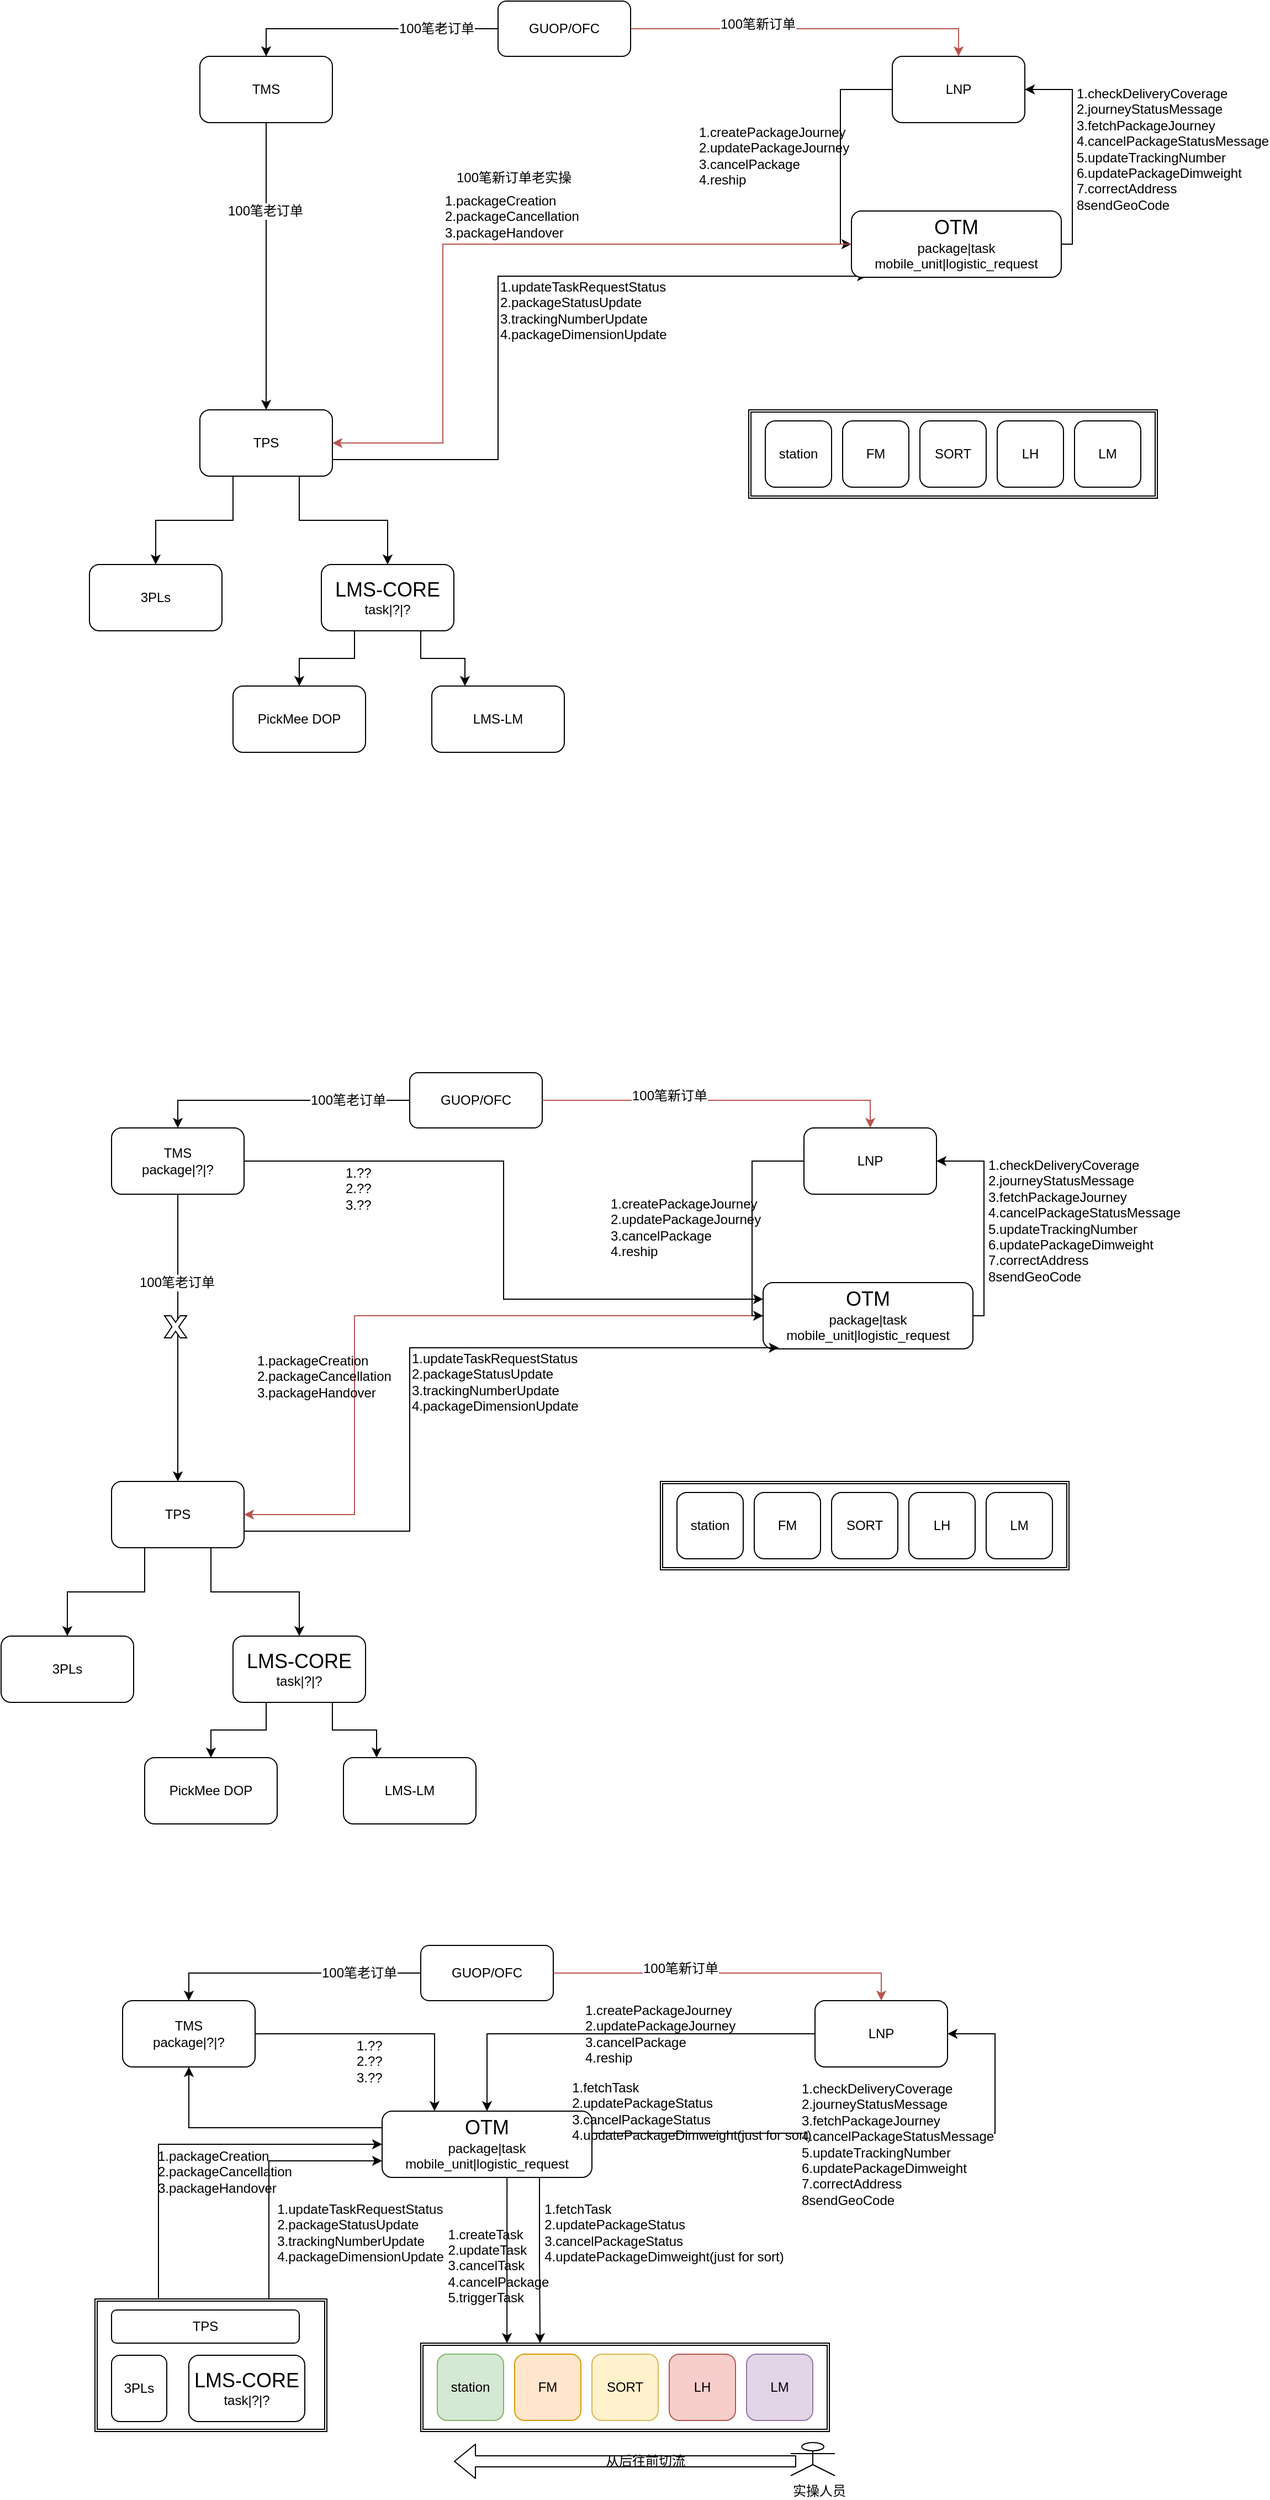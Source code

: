 <mxfile version="12.7.1" type="github">
  <diagram id="6rMjJKvZU9B8X_4biRjF" name="Page-1">
    <mxGraphModel dx="1002" dy="482" grid="1" gridSize="10" guides="1" tooltips="1" connect="1" arrows="1" fold="1" page="1" pageScale="1" pageWidth="827" pageHeight="1169" math="0" shadow="0">
      <root>
        <mxCell id="0" />
        <mxCell id="1" parent="0" />
        <mxCell id="jG3nlGbxou0WTmLIbMDZ-7" style="edgeStyle=orthogonalEdgeStyle;rounded=0;orthogonalLoop=1;jettySize=auto;html=1;exitX=1;exitY=0.5;exitDx=0;exitDy=0;fillColor=#f8cecc;strokeColor=#b85450;entryX=0.5;entryY=0;entryDx=0;entryDy=0;" edge="1" parent="1" source="jG3nlGbxou0WTmLIbMDZ-1" target="jG3nlGbxou0WTmLIbMDZ-4">
          <mxGeometry relative="1" as="geometry" />
        </mxCell>
        <mxCell id="jG3nlGbxou0WTmLIbMDZ-41" value="100笔新订单" style="text;html=1;align=center;verticalAlign=middle;resizable=0;points=[];labelBackgroundColor=#ffffff;" vertex="1" connectable="0" parent="jG3nlGbxou0WTmLIbMDZ-7">
          <mxGeometry x="-0.29" y="4" relative="1" as="geometry">
            <mxPoint as="offset" />
          </mxGeometry>
        </mxCell>
        <mxCell id="jG3nlGbxou0WTmLIbMDZ-35" style="edgeStyle=orthogonalEdgeStyle;rounded=0;orthogonalLoop=1;jettySize=auto;html=1;exitX=0;exitY=0.5;exitDx=0;exitDy=0;entryX=0.5;entryY=0;entryDx=0;entryDy=0;" edge="1" parent="1" source="jG3nlGbxou0WTmLIbMDZ-1" target="jG3nlGbxou0WTmLIbMDZ-3">
          <mxGeometry relative="1" as="geometry" />
        </mxCell>
        <mxCell id="jG3nlGbxou0WTmLIbMDZ-40" value="100笔老订单" style="text;html=1;align=center;verticalAlign=middle;resizable=0;points=[];labelBackgroundColor=#ffffff;" vertex="1" connectable="0" parent="jG3nlGbxou0WTmLIbMDZ-35">
          <mxGeometry x="-0.518" relative="1" as="geometry">
            <mxPoint as="offset" />
          </mxGeometry>
        </mxCell>
        <mxCell id="jG3nlGbxou0WTmLIbMDZ-1" value="GUOP/OFC" style="rounded=1;whiteSpace=wrap;html=1;" vertex="1" parent="1">
          <mxGeometry x="470" y="50" width="120" height="50" as="geometry" />
        </mxCell>
        <mxCell id="jG3nlGbxou0WTmLIbMDZ-11" style="edgeStyle=orthogonalEdgeStyle;rounded=0;orthogonalLoop=1;jettySize=auto;html=1;exitX=0.5;exitY=1;exitDx=0;exitDy=0;entryX=0.5;entryY=0;entryDx=0;entryDy=0;" edge="1" parent="1" source="jG3nlGbxou0WTmLIbMDZ-3" target="jG3nlGbxou0WTmLIbMDZ-8">
          <mxGeometry relative="1" as="geometry" />
        </mxCell>
        <mxCell id="jG3nlGbxou0WTmLIbMDZ-42" value="100笔老订单" style="text;html=1;align=center;verticalAlign=middle;resizable=0;points=[];labelBackgroundColor=#ffffff;" vertex="1" connectable="0" parent="jG3nlGbxou0WTmLIbMDZ-11">
          <mxGeometry x="-0.383" y="-1" relative="1" as="geometry">
            <mxPoint as="offset" />
          </mxGeometry>
        </mxCell>
        <mxCell id="jG3nlGbxou0WTmLIbMDZ-3" value="TMS" style="rounded=1;whiteSpace=wrap;html=1;" vertex="1" parent="1">
          <mxGeometry x="200" y="100" width="120" height="60" as="geometry" />
        </mxCell>
        <mxCell id="jG3nlGbxou0WTmLIbMDZ-66" style="edgeStyle=orthogonalEdgeStyle;rounded=0;orthogonalLoop=1;jettySize=auto;html=1;exitX=0;exitY=0.5;exitDx=0;exitDy=0;entryX=0;entryY=0.5;entryDx=0;entryDy=0;" edge="1" parent="1" source="jG3nlGbxou0WTmLIbMDZ-4" target="jG3nlGbxou0WTmLIbMDZ-12">
          <mxGeometry relative="1" as="geometry">
            <Array as="points">
              <mxPoint x="780" y="130" />
              <mxPoint x="780" y="270" />
            </Array>
          </mxGeometry>
        </mxCell>
        <mxCell id="jG3nlGbxou0WTmLIbMDZ-4" value="LNP" style="rounded=1;whiteSpace=wrap;html=1;" vertex="1" parent="1">
          <mxGeometry x="827" y="100" width="120" height="60" as="geometry" />
        </mxCell>
        <mxCell id="jG3nlGbxou0WTmLIbMDZ-38" style="edgeStyle=orthogonalEdgeStyle;rounded=0;orthogonalLoop=1;jettySize=auto;html=1;exitX=0.75;exitY=1;exitDx=0;exitDy=0;" edge="1" parent="1" source="jG3nlGbxou0WTmLIbMDZ-8" target="jG3nlGbxou0WTmLIbMDZ-15">
          <mxGeometry relative="1" as="geometry" />
        </mxCell>
        <mxCell id="jG3nlGbxou0WTmLIbMDZ-39" style="edgeStyle=orthogonalEdgeStyle;rounded=0;orthogonalLoop=1;jettySize=auto;html=1;exitX=0.25;exitY=1;exitDx=0;exitDy=0;" edge="1" parent="1" source="jG3nlGbxou0WTmLIbMDZ-8" target="jG3nlGbxou0WTmLIbMDZ-14">
          <mxGeometry relative="1" as="geometry" />
        </mxCell>
        <mxCell id="jG3nlGbxou0WTmLIbMDZ-56" style="edgeStyle=orthogonalEdgeStyle;rounded=0;orthogonalLoop=1;jettySize=auto;html=1;exitX=1;exitY=0.75;exitDx=0;exitDy=0;entryX=0.075;entryY=0.983;entryDx=0;entryDy=0;entryPerimeter=0;" edge="1" parent="1" source="jG3nlGbxou0WTmLIbMDZ-8" target="jG3nlGbxou0WTmLIbMDZ-12">
          <mxGeometry relative="1" as="geometry">
            <Array as="points">
              <mxPoint x="470" y="465" />
              <mxPoint x="470" y="299" />
            </Array>
          </mxGeometry>
        </mxCell>
        <mxCell id="jG3nlGbxou0WTmLIbMDZ-57" value="&lt;div&gt;1.updateTaskRequestStatus&lt;/div&gt;&lt;div&gt;2.packageStatusUpdate&lt;/div&gt;&lt;div&gt;3.trackingNumberUpdate&lt;/div&gt;&lt;div&gt;4.packageDimensionUpdate&lt;/div&gt;" style="text;html=1;align=left;verticalAlign=middle;resizable=0;points=[];labelBackgroundColor=#ffffff;" vertex="1" connectable="0" parent="jG3nlGbxou0WTmLIbMDZ-56">
          <mxGeometry x="0.252" y="-2" relative="1" as="geometry">
            <mxPoint x="-91" y="29.01" as="offset" />
          </mxGeometry>
        </mxCell>
        <mxCell id="jG3nlGbxou0WTmLIbMDZ-8" value="TPS" style="rounded=1;whiteSpace=wrap;html=1;" vertex="1" parent="1">
          <mxGeometry x="200" y="420" width="120" height="60" as="geometry" />
        </mxCell>
        <mxCell id="jG3nlGbxou0WTmLIbMDZ-37" style="edgeStyle=orthogonalEdgeStyle;rounded=0;orthogonalLoop=1;jettySize=auto;html=1;exitX=0;exitY=0.5;exitDx=0;exitDy=0;entryX=1;entryY=0.5;entryDx=0;entryDy=0;fillColor=#f8cecc;strokeColor=#b85450;" edge="1" parent="1" source="jG3nlGbxou0WTmLIbMDZ-12" target="jG3nlGbxou0WTmLIbMDZ-8">
          <mxGeometry relative="1" as="geometry">
            <Array as="points">
              <mxPoint x="420" y="270" />
              <mxPoint x="420" y="450" />
            </Array>
          </mxGeometry>
        </mxCell>
        <mxCell id="jG3nlGbxou0WTmLIbMDZ-44" value="100笔新订单老实操" style="text;html=1;align=center;verticalAlign=middle;resizable=0;points=[];labelBackgroundColor=#ffffff;" vertex="1" connectable="0" parent="jG3nlGbxou0WTmLIbMDZ-37">
          <mxGeometry x="-0.624" y="-2" relative="1" as="geometry">
            <mxPoint x="-184" y="-58" as="offset" />
          </mxGeometry>
        </mxCell>
        <mxCell id="jG3nlGbxou0WTmLIbMDZ-67" style="edgeStyle=orthogonalEdgeStyle;rounded=0;orthogonalLoop=1;jettySize=auto;html=1;exitX=1;exitY=0.5;exitDx=0;exitDy=0;entryX=1;entryY=0.5;entryDx=0;entryDy=0;" edge="1" parent="1" source="jG3nlGbxou0WTmLIbMDZ-12" target="jG3nlGbxou0WTmLIbMDZ-4">
          <mxGeometry relative="1" as="geometry">
            <Array as="points">
              <mxPoint x="990" y="270" />
              <mxPoint x="990" y="130" />
            </Array>
          </mxGeometry>
        </mxCell>
        <mxCell id="jG3nlGbxou0WTmLIbMDZ-68" value="&lt;div&gt;1.checkDeliveryCoverage&lt;/div&gt;&lt;div&gt;2.journeyStatusMessage&lt;/div&gt;&lt;div&gt;3.fetchPackageJourney&lt;/div&gt;&lt;div&gt;4.cancelPackageStatusMessage&lt;/div&gt;&lt;div&gt;5.updateTrackingNumber&lt;/div&gt;&lt;div&gt;6.updatePackageDimweight&lt;/div&gt;&lt;div&gt;7.correctAddress&lt;/div&gt;&lt;div&gt;8sendGeoCode&lt;/div&gt;" style="text;html=1;align=left;verticalAlign=middle;resizable=0;points=[];labelBackgroundColor=#ffffff;" vertex="1" connectable="0" parent="jG3nlGbxou0WTmLIbMDZ-67">
          <mxGeometry x="0.143" y="-1" relative="1" as="geometry">
            <mxPoint x="1" y="14" as="offset" />
          </mxGeometry>
        </mxCell>
        <mxCell id="jG3nlGbxou0WTmLIbMDZ-12" value="&lt;font style=&quot;font-size: 18px&quot;&gt;OTM&lt;/font&gt;&lt;br&gt;package|task&lt;br&gt;mobile_unit|logistic_request" style="rounded=1;whiteSpace=wrap;html=1;" vertex="1" parent="1">
          <mxGeometry x="790" y="240" width="190" height="60" as="geometry" />
        </mxCell>
        <mxCell id="jG3nlGbxou0WTmLIbMDZ-14" value="3PLs" style="rounded=1;whiteSpace=wrap;html=1;" vertex="1" parent="1">
          <mxGeometry x="100" y="560" width="120" height="60" as="geometry" />
        </mxCell>
        <mxCell id="jG3nlGbxou0WTmLIbMDZ-20" style="edgeStyle=orthogonalEdgeStyle;rounded=0;orthogonalLoop=1;jettySize=auto;html=1;exitX=0.25;exitY=1;exitDx=0;exitDy=0;" edge="1" parent="1" source="jG3nlGbxou0WTmLIbMDZ-15" target="jG3nlGbxou0WTmLIbMDZ-18">
          <mxGeometry relative="1" as="geometry" />
        </mxCell>
        <mxCell id="jG3nlGbxou0WTmLIbMDZ-21" style="edgeStyle=orthogonalEdgeStyle;rounded=0;orthogonalLoop=1;jettySize=auto;html=1;exitX=0.75;exitY=1;exitDx=0;exitDy=0;entryX=0.25;entryY=0;entryDx=0;entryDy=0;" edge="1" parent="1" source="jG3nlGbxou0WTmLIbMDZ-15" target="jG3nlGbxou0WTmLIbMDZ-19">
          <mxGeometry relative="1" as="geometry" />
        </mxCell>
        <mxCell id="jG3nlGbxou0WTmLIbMDZ-15" value="&lt;font&gt;&lt;span style=&quot;font-size: 18px&quot;&gt;LMS-CORE&lt;/span&gt;&lt;br&gt;&lt;font style=&quot;font-size: 12px&quot;&gt;task|?|?&lt;/font&gt;&lt;br&gt;&lt;/font&gt;" style="rounded=1;whiteSpace=wrap;html=1;" vertex="1" parent="1">
          <mxGeometry x="310" y="560" width="120" height="60" as="geometry" />
        </mxCell>
        <mxCell id="jG3nlGbxou0WTmLIbMDZ-18" value="PickMee DOP" style="rounded=1;whiteSpace=wrap;html=1;" vertex="1" parent="1">
          <mxGeometry x="230" y="670" width="120" height="60" as="geometry" />
        </mxCell>
        <mxCell id="jG3nlGbxou0WTmLIbMDZ-19" value="LMS-LM" style="rounded=1;whiteSpace=wrap;html=1;" vertex="1" parent="1">
          <mxGeometry x="410" y="670" width="120" height="60" as="geometry" />
        </mxCell>
        <mxCell id="jG3nlGbxou0WTmLIbMDZ-48" value="&lt;div&gt;1.packageCreation&lt;/div&gt;&lt;div&gt;2.packageCancellation&lt;/div&gt;&lt;div&gt;3.packageHandover&lt;/div&gt;" style="text;html=1;align=left;verticalAlign=middle;resizable=0;points=[];autosize=1;" vertex="1" parent="1">
          <mxGeometry x="420" y="220" width="140" height="50" as="geometry" />
        </mxCell>
        <mxCell id="jG3nlGbxou0WTmLIbMDZ-62" value="" style="group" vertex="1" connectable="0" parent="1">
          <mxGeometry x="697" y="420" width="370" height="80" as="geometry" />
        </mxCell>
        <mxCell id="jG3nlGbxou0WTmLIbMDZ-59" value="" style="shape=ext;double=1;rounded=0;whiteSpace=wrap;html=1;align=left;" vertex="1" parent="jG3nlGbxou0WTmLIbMDZ-62">
          <mxGeometry width="370" height="80" as="geometry" />
        </mxCell>
        <mxCell id="jG3nlGbxou0WTmLIbMDZ-22" value="station" style="rounded=1;whiteSpace=wrap;html=1;" vertex="1" parent="jG3nlGbxou0WTmLIbMDZ-62">
          <mxGeometry x="15" y="10" width="60" height="60" as="geometry" />
        </mxCell>
        <mxCell id="jG3nlGbxou0WTmLIbMDZ-23" value="FM" style="rounded=1;whiteSpace=wrap;html=1;" vertex="1" parent="jG3nlGbxou0WTmLIbMDZ-62">
          <mxGeometry x="85" y="10" width="60" height="60" as="geometry" />
        </mxCell>
        <mxCell id="jG3nlGbxou0WTmLIbMDZ-24" value="SORT" style="rounded=1;whiteSpace=wrap;html=1;" vertex="1" parent="jG3nlGbxou0WTmLIbMDZ-62">
          <mxGeometry x="155" y="10" width="60" height="60" as="geometry" />
        </mxCell>
        <mxCell id="jG3nlGbxou0WTmLIbMDZ-28" value="LH" style="rounded=1;whiteSpace=wrap;html=1;" vertex="1" parent="jG3nlGbxou0WTmLIbMDZ-62">
          <mxGeometry x="225" y="10" width="60" height="60" as="geometry" />
        </mxCell>
        <mxCell id="jG3nlGbxou0WTmLIbMDZ-29" value="LM" style="rounded=1;whiteSpace=wrap;html=1;" vertex="1" parent="jG3nlGbxou0WTmLIbMDZ-62">
          <mxGeometry x="295" y="10" width="60" height="60" as="geometry" />
        </mxCell>
        <mxCell id="jG3nlGbxou0WTmLIbMDZ-65" value="&lt;div&gt;1.createPackageJourney&lt;/div&gt;&lt;div&gt;2.updatePackageJourney&lt;/div&gt;&lt;div&gt;3.cancelPackage&lt;/div&gt;&lt;div&gt;4.reship&lt;/div&gt;" style="text;html=1;align=left;verticalAlign=middle;resizable=0;points=[];autosize=1;" vertex="1" parent="1">
          <mxGeometry x="650" y="160" width="150" height="60" as="geometry" />
        </mxCell>
        <mxCell id="jG3nlGbxou0WTmLIbMDZ-133" value="" style="group" vertex="1" connectable="0" parent="1">
          <mxGeometry x="20" y="1020" width="1020" height="680" as="geometry" />
        </mxCell>
        <mxCell id="jG3nlGbxou0WTmLIbMDZ-82" value="GUOP/OFC" style="rounded=1;whiteSpace=wrap;html=1;" vertex="1" parent="jG3nlGbxou0WTmLIbMDZ-133">
          <mxGeometry x="370" width="120" height="50" as="geometry" />
        </mxCell>
        <mxCell id="jG3nlGbxou0WTmLIbMDZ-85" value="TMS&lt;br&gt;package|?|?" style="rounded=1;whiteSpace=wrap;html=1;" vertex="1" parent="jG3nlGbxou0WTmLIbMDZ-133">
          <mxGeometry x="100" y="50" width="120" height="60" as="geometry" />
        </mxCell>
        <mxCell id="jG3nlGbxou0WTmLIbMDZ-80" style="edgeStyle=orthogonalEdgeStyle;rounded=0;orthogonalLoop=1;jettySize=auto;html=1;exitX=0;exitY=0.5;exitDx=0;exitDy=0;entryX=0.5;entryY=0;entryDx=0;entryDy=0;" edge="1" parent="jG3nlGbxou0WTmLIbMDZ-133" source="jG3nlGbxou0WTmLIbMDZ-82" target="jG3nlGbxou0WTmLIbMDZ-85">
          <mxGeometry relative="1" as="geometry" />
        </mxCell>
        <mxCell id="jG3nlGbxou0WTmLIbMDZ-81" value="100笔老订单" style="text;html=1;align=center;verticalAlign=middle;resizable=0;points=[];labelBackgroundColor=#ffffff;" vertex="1" connectable="0" parent="jG3nlGbxou0WTmLIbMDZ-80">
          <mxGeometry x="-0.518" relative="1" as="geometry">
            <mxPoint as="offset" />
          </mxGeometry>
        </mxCell>
        <mxCell id="jG3nlGbxou0WTmLIbMDZ-87" value="LNP" style="rounded=1;whiteSpace=wrap;html=1;" vertex="1" parent="jG3nlGbxou0WTmLIbMDZ-133">
          <mxGeometry x="727" y="50" width="120" height="60" as="geometry" />
        </mxCell>
        <mxCell id="jG3nlGbxou0WTmLIbMDZ-78" style="edgeStyle=orthogonalEdgeStyle;rounded=0;orthogonalLoop=1;jettySize=auto;html=1;exitX=1;exitY=0.5;exitDx=0;exitDy=0;fillColor=#f8cecc;strokeColor=#b85450;entryX=0.5;entryY=0;entryDx=0;entryDy=0;" edge="1" parent="jG3nlGbxou0WTmLIbMDZ-133" source="jG3nlGbxou0WTmLIbMDZ-82" target="jG3nlGbxou0WTmLIbMDZ-87">
          <mxGeometry relative="1" as="geometry" />
        </mxCell>
        <mxCell id="jG3nlGbxou0WTmLIbMDZ-79" value="100笔新订单" style="text;html=1;align=center;verticalAlign=middle;resizable=0;points=[];labelBackgroundColor=#ffffff;" vertex="1" connectable="0" parent="jG3nlGbxou0WTmLIbMDZ-78">
          <mxGeometry x="-0.29" y="4" relative="1" as="geometry">
            <mxPoint as="offset" />
          </mxGeometry>
        </mxCell>
        <mxCell id="jG3nlGbxou0WTmLIbMDZ-92" value="TPS" style="rounded=1;whiteSpace=wrap;html=1;" vertex="1" parent="jG3nlGbxou0WTmLIbMDZ-133">
          <mxGeometry x="100" y="370" width="120" height="60" as="geometry" />
        </mxCell>
        <mxCell id="jG3nlGbxou0WTmLIbMDZ-83" style="edgeStyle=orthogonalEdgeStyle;rounded=0;orthogonalLoop=1;jettySize=auto;html=1;exitX=0.5;exitY=1;exitDx=0;exitDy=0;entryX=0.5;entryY=0;entryDx=0;entryDy=0;" edge="1" parent="jG3nlGbxou0WTmLIbMDZ-133" source="jG3nlGbxou0WTmLIbMDZ-85" target="jG3nlGbxou0WTmLIbMDZ-92">
          <mxGeometry relative="1" as="geometry" />
        </mxCell>
        <mxCell id="jG3nlGbxou0WTmLIbMDZ-84" value="100笔老订单" style="text;html=1;align=center;verticalAlign=middle;resizable=0;points=[];labelBackgroundColor=#ffffff;" vertex="1" connectable="0" parent="jG3nlGbxou0WTmLIbMDZ-83">
          <mxGeometry x="-0.383" y="-1" relative="1" as="geometry">
            <mxPoint as="offset" />
          </mxGeometry>
        </mxCell>
        <mxCell id="jG3nlGbxou0WTmLIbMDZ-93" style="edgeStyle=orthogonalEdgeStyle;rounded=0;orthogonalLoop=1;jettySize=auto;html=1;exitX=0;exitY=0.5;exitDx=0;exitDy=0;entryX=1;entryY=0.5;entryDx=0;entryDy=0;fillColor=#f8cecc;strokeColor=#b85450;" edge="1" parent="jG3nlGbxou0WTmLIbMDZ-133" source="jG3nlGbxou0WTmLIbMDZ-98" target="jG3nlGbxou0WTmLIbMDZ-92">
          <mxGeometry relative="1" as="geometry">
            <Array as="points">
              <mxPoint x="320" y="220" />
              <mxPoint x="320" y="400" />
            </Array>
          </mxGeometry>
        </mxCell>
        <mxCell id="jG3nlGbxou0WTmLIbMDZ-95" style="edgeStyle=orthogonalEdgeStyle;rounded=0;orthogonalLoop=1;jettySize=auto;html=1;exitX=1;exitY=0.5;exitDx=0;exitDy=0;entryX=1;entryY=0.5;entryDx=0;entryDy=0;" edge="1" parent="jG3nlGbxou0WTmLIbMDZ-133" source="jG3nlGbxou0WTmLIbMDZ-98" target="jG3nlGbxou0WTmLIbMDZ-87">
          <mxGeometry relative="1" as="geometry">
            <Array as="points">
              <mxPoint x="890" y="220" />
              <mxPoint x="890" y="80" />
            </Array>
          </mxGeometry>
        </mxCell>
        <mxCell id="jG3nlGbxou0WTmLIbMDZ-96" value="&lt;div&gt;1.checkDeliveryCoverage&lt;/div&gt;&lt;div&gt;2.journeyStatusMessage&lt;/div&gt;&lt;div&gt;3.fetchPackageJourney&lt;/div&gt;&lt;div&gt;4.cancelPackageStatusMessage&lt;/div&gt;&lt;div&gt;5.updateTrackingNumber&lt;/div&gt;&lt;div&gt;6.updatePackageDimweight&lt;/div&gt;&lt;div&gt;7.correctAddress&lt;/div&gt;&lt;div&gt;8sendGeoCode&lt;/div&gt;" style="text;html=1;align=left;verticalAlign=middle;resizable=0;points=[];labelBackgroundColor=#ffffff;" vertex="1" connectable="0" parent="jG3nlGbxou0WTmLIbMDZ-95">
          <mxGeometry x="0.143" y="-1" relative="1" as="geometry">
            <mxPoint x="1" y="14" as="offset" />
          </mxGeometry>
        </mxCell>
        <mxCell id="jG3nlGbxou0WTmLIbMDZ-98" value="&lt;font style=&quot;font-size: 18px&quot;&gt;OTM&lt;/font&gt;&lt;br&gt;package|task&lt;br&gt;mobile_unit|logistic_request" style="rounded=1;whiteSpace=wrap;html=1;" vertex="1" parent="jG3nlGbxou0WTmLIbMDZ-133">
          <mxGeometry x="690" y="190" width="190" height="60" as="geometry" />
        </mxCell>
        <mxCell id="jG3nlGbxou0WTmLIbMDZ-117" style="edgeStyle=orthogonalEdgeStyle;rounded=0;orthogonalLoop=1;jettySize=auto;html=1;exitX=1;exitY=0.5;exitDx=0;exitDy=0;entryX=0;entryY=0.25;entryDx=0;entryDy=0;" edge="1" parent="jG3nlGbxou0WTmLIbMDZ-133" source="jG3nlGbxou0WTmLIbMDZ-85" target="jG3nlGbxou0WTmLIbMDZ-98">
          <mxGeometry relative="1" as="geometry" />
        </mxCell>
        <mxCell id="jG3nlGbxou0WTmLIbMDZ-86" style="edgeStyle=orthogonalEdgeStyle;rounded=0;orthogonalLoop=1;jettySize=auto;html=1;exitX=0;exitY=0.5;exitDx=0;exitDy=0;entryX=0;entryY=0.5;entryDx=0;entryDy=0;" edge="1" parent="jG3nlGbxou0WTmLIbMDZ-133" source="jG3nlGbxou0WTmLIbMDZ-87" target="jG3nlGbxou0WTmLIbMDZ-98">
          <mxGeometry relative="1" as="geometry">
            <Array as="points">
              <mxPoint x="680" y="80" />
              <mxPoint x="680" y="220" />
            </Array>
          </mxGeometry>
        </mxCell>
        <mxCell id="jG3nlGbxou0WTmLIbMDZ-90" style="edgeStyle=orthogonalEdgeStyle;rounded=0;orthogonalLoop=1;jettySize=auto;html=1;exitX=1;exitY=0.75;exitDx=0;exitDy=0;entryX=0.075;entryY=0.983;entryDx=0;entryDy=0;entryPerimeter=0;" edge="1" parent="jG3nlGbxou0WTmLIbMDZ-133" source="jG3nlGbxou0WTmLIbMDZ-92" target="jG3nlGbxou0WTmLIbMDZ-98">
          <mxGeometry relative="1" as="geometry">
            <Array as="points">
              <mxPoint x="370" y="415" />
              <mxPoint x="370" y="249" />
            </Array>
          </mxGeometry>
        </mxCell>
        <mxCell id="jG3nlGbxou0WTmLIbMDZ-91" value="&lt;div&gt;1.updateTaskRequestStatus&lt;/div&gt;&lt;div&gt;2.packageStatusUpdate&lt;/div&gt;&lt;div&gt;3.trackingNumberUpdate&lt;/div&gt;&lt;div&gt;4.packageDimensionUpdate&lt;/div&gt;" style="text;html=1;align=left;verticalAlign=middle;resizable=0;points=[];labelBackgroundColor=#ffffff;" vertex="1" connectable="0" parent="jG3nlGbxou0WTmLIbMDZ-90">
          <mxGeometry x="0.252" y="-2" relative="1" as="geometry">
            <mxPoint x="-91" y="29.01" as="offset" />
          </mxGeometry>
        </mxCell>
        <mxCell id="jG3nlGbxou0WTmLIbMDZ-99" value="3PLs" style="rounded=1;whiteSpace=wrap;html=1;" vertex="1" parent="jG3nlGbxou0WTmLIbMDZ-133">
          <mxGeometry y="510" width="120" height="60" as="geometry" />
        </mxCell>
        <mxCell id="jG3nlGbxou0WTmLIbMDZ-89" style="edgeStyle=orthogonalEdgeStyle;rounded=0;orthogonalLoop=1;jettySize=auto;html=1;exitX=0.25;exitY=1;exitDx=0;exitDy=0;" edge="1" parent="jG3nlGbxou0WTmLIbMDZ-133" source="jG3nlGbxou0WTmLIbMDZ-92" target="jG3nlGbxou0WTmLIbMDZ-99">
          <mxGeometry relative="1" as="geometry" />
        </mxCell>
        <mxCell id="jG3nlGbxou0WTmLIbMDZ-102" value="&lt;font&gt;&lt;span style=&quot;font-size: 18px&quot;&gt;LMS-CORE&lt;/span&gt;&lt;br&gt;&lt;font style=&quot;font-size: 12px&quot;&gt;task|?|?&lt;/font&gt;&lt;br&gt;&lt;/font&gt;" style="rounded=1;whiteSpace=wrap;html=1;" vertex="1" parent="jG3nlGbxou0WTmLIbMDZ-133">
          <mxGeometry x="210" y="510" width="120" height="60" as="geometry" />
        </mxCell>
        <mxCell id="jG3nlGbxou0WTmLIbMDZ-88" style="edgeStyle=orthogonalEdgeStyle;rounded=0;orthogonalLoop=1;jettySize=auto;html=1;exitX=0.75;exitY=1;exitDx=0;exitDy=0;" edge="1" parent="jG3nlGbxou0WTmLIbMDZ-133" source="jG3nlGbxou0WTmLIbMDZ-92" target="jG3nlGbxou0WTmLIbMDZ-102">
          <mxGeometry relative="1" as="geometry" />
        </mxCell>
        <mxCell id="jG3nlGbxou0WTmLIbMDZ-103" value="PickMee DOP" style="rounded=1;whiteSpace=wrap;html=1;" vertex="1" parent="jG3nlGbxou0WTmLIbMDZ-133">
          <mxGeometry x="130" y="620" width="120" height="60" as="geometry" />
        </mxCell>
        <mxCell id="jG3nlGbxou0WTmLIbMDZ-100" style="edgeStyle=orthogonalEdgeStyle;rounded=0;orthogonalLoop=1;jettySize=auto;html=1;exitX=0.25;exitY=1;exitDx=0;exitDy=0;" edge="1" parent="jG3nlGbxou0WTmLIbMDZ-133" source="jG3nlGbxou0WTmLIbMDZ-102" target="jG3nlGbxou0WTmLIbMDZ-103">
          <mxGeometry relative="1" as="geometry" />
        </mxCell>
        <mxCell id="jG3nlGbxou0WTmLIbMDZ-104" value="LMS-LM" style="rounded=1;whiteSpace=wrap;html=1;" vertex="1" parent="jG3nlGbxou0WTmLIbMDZ-133">
          <mxGeometry x="310" y="620" width="120" height="60" as="geometry" />
        </mxCell>
        <mxCell id="jG3nlGbxou0WTmLIbMDZ-101" style="edgeStyle=orthogonalEdgeStyle;rounded=0;orthogonalLoop=1;jettySize=auto;html=1;exitX=0.75;exitY=1;exitDx=0;exitDy=0;entryX=0.25;entryY=0;entryDx=0;entryDy=0;" edge="1" parent="jG3nlGbxou0WTmLIbMDZ-133" source="jG3nlGbxou0WTmLIbMDZ-102" target="jG3nlGbxou0WTmLIbMDZ-104">
          <mxGeometry relative="1" as="geometry" />
        </mxCell>
        <mxCell id="jG3nlGbxou0WTmLIbMDZ-105" value="&lt;div&gt;1.packageCreation&lt;/div&gt;&lt;div&gt;2.packageCancellation&lt;/div&gt;&lt;div&gt;3.packageHandover&lt;/div&gt;" style="text;html=1;align=left;verticalAlign=middle;resizable=0;points=[];autosize=1;" vertex="1" parent="jG3nlGbxou0WTmLIbMDZ-133">
          <mxGeometry x="230" y="250" width="140" height="50" as="geometry" />
        </mxCell>
        <mxCell id="jG3nlGbxou0WTmLIbMDZ-106" value="" style="group" vertex="1" connectable="0" parent="jG3nlGbxou0WTmLIbMDZ-133">
          <mxGeometry x="597" y="370" width="370" height="80" as="geometry" />
        </mxCell>
        <mxCell id="jG3nlGbxou0WTmLIbMDZ-107" value="" style="shape=ext;double=1;rounded=0;whiteSpace=wrap;html=1;align=left;" vertex="1" parent="jG3nlGbxou0WTmLIbMDZ-106">
          <mxGeometry width="370" height="80" as="geometry" />
        </mxCell>
        <mxCell id="jG3nlGbxou0WTmLIbMDZ-108" value="station" style="rounded=1;whiteSpace=wrap;html=1;" vertex="1" parent="jG3nlGbxou0WTmLIbMDZ-106">
          <mxGeometry x="15" y="10" width="60" height="60" as="geometry" />
        </mxCell>
        <mxCell id="jG3nlGbxou0WTmLIbMDZ-109" value="FM" style="rounded=1;whiteSpace=wrap;html=1;" vertex="1" parent="jG3nlGbxou0WTmLIbMDZ-106">
          <mxGeometry x="85" y="10" width="60" height="60" as="geometry" />
        </mxCell>
        <mxCell id="jG3nlGbxou0WTmLIbMDZ-110" value="SORT" style="rounded=1;whiteSpace=wrap;html=1;" vertex="1" parent="jG3nlGbxou0WTmLIbMDZ-106">
          <mxGeometry x="155" y="10" width="60" height="60" as="geometry" />
        </mxCell>
        <mxCell id="jG3nlGbxou0WTmLIbMDZ-111" value="LH" style="rounded=1;whiteSpace=wrap;html=1;" vertex="1" parent="jG3nlGbxou0WTmLIbMDZ-106">
          <mxGeometry x="225" y="10" width="60" height="60" as="geometry" />
        </mxCell>
        <mxCell id="jG3nlGbxou0WTmLIbMDZ-112" value="LM" style="rounded=1;whiteSpace=wrap;html=1;" vertex="1" parent="jG3nlGbxou0WTmLIbMDZ-106">
          <mxGeometry x="295" y="10" width="60" height="60" as="geometry" />
        </mxCell>
        <mxCell id="jG3nlGbxou0WTmLIbMDZ-113" value="&lt;div&gt;1.createPackageJourney&lt;/div&gt;&lt;div&gt;2.updatePackageJourney&lt;/div&gt;&lt;div&gt;3.cancelPackage&lt;/div&gt;&lt;div&gt;4.reship&lt;/div&gt;" style="text;html=1;align=left;verticalAlign=middle;resizable=0;points=[];autosize=1;" vertex="1" parent="jG3nlGbxou0WTmLIbMDZ-133">
          <mxGeometry x="550" y="110" width="150" height="60" as="geometry" />
        </mxCell>
        <mxCell id="jG3nlGbxou0WTmLIbMDZ-118" value="&lt;div&gt;1.??&lt;/div&gt;&lt;div&gt;2.??&lt;/div&gt;&lt;div&gt;3.??&lt;/div&gt;" style="text;html=1;align=left;verticalAlign=middle;resizable=0;points=[];autosize=1;" vertex="1" parent="jG3nlGbxou0WTmLIbMDZ-133">
          <mxGeometry x="310" y="80" width="40" height="50" as="geometry" />
        </mxCell>
        <mxCell id="jG3nlGbxou0WTmLIbMDZ-125" value="" style="verticalLabelPosition=bottom;verticalAlign=top;html=1;shape=mxgraph.basic.x;align=left;" vertex="1" parent="jG3nlGbxou0WTmLIbMDZ-133">
          <mxGeometry x="148" y="220" width="20" height="20" as="geometry" />
        </mxCell>
        <mxCell id="jG3nlGbxou0WTmLIbMDZ-135" value="GUOP/OFC" style="rounded=1;whiteSpace=wrap;html=1;" vertex="1" parent="1">
          <mxGeometry x="400" y="1810" width="120" height="50" as="geometry" />
        </mxCell>
        <mxCell id="jG3nlGbxou0WTmLIbMDZ-184" style="edgeStyle=orthogonalEdgeStyle;rounded=0;orthogonalLoop=1;jettySize=auto;html=1;exitX=1;exitY=0.5;exitDx=0;exitDy=0;entryX=0.25;entryY=0;entryDx=0;entryDy=0;" edge="1" parent="1" source="jG3nlGbxou0WTmLIbMDZ-136" target="jG3nlGbxou0WTmLIbMDZ-148">
          <mxGeometry relative="1" as="geometry" />
        </mxCell>
        <mxCell id="jG3nlGbxou0WTmLIbMDZ-136" value="TMS&lt;br&gt;package|?|?" style="rounded=1;whiteSpace=wrap;html=1;" vertex="1" parent="1">
          <mxGeometry x="130" y="1860" width="120" height="60" as="geometry" />
        </mxCell>
        <mxCell id="jG3nlGbxou0WTmLIbMDZ-137" style="edgeStyle=orthogonalEdgeStyle;rounded=0;orthogonalLoop=1;jettySize=auto;html=1;exitX=0;exitY=0.5;exitDx=0;exitDy=0;entryX=0.5;entryY=0;entryDx=0;entryDy=0;" edge="1" parent="1" source="jG3nlGbxou0WTmLIbMDZ-135" target="jG3nlGbxou0WTmLIbMDZ-136">
          <mxGeometry relative="1" as="geometry" />
        </mxCell>
        <mxCell id="jG3nlGbxou0WTmLIbMDZ-138" value="100笔老订单" style="text;html=1;align=center;verticalAlign=middle;resizable=0;points=[];labelBackgroundColor=#ffffff;" vertex="1" connectable="0" parent="jG3nlGbxou0WTmLIbMDZ-137">
          <mxGeometry x="-0.518" relative="1" as="geometry">
            <mxPoint as="offset" />
          </mxGeometry>
        </mxCell>
        <mxCell id="jG3nlGbxou0WTmLIbMDZ-174" style="edgeStyle=orthogonalEdgeStyle;rounded=0;orthogonalLoop=1;jettySize=auto;html=1;exitX=0;exitY=0.5;exitDx=0;exitDy=0;entryX=0.5;entryY=0;entryDx=0;entryDy=0;" edge="1" parent="1" source="jG3nlGbxou0WTmLIbMDZ-139" target="jG3nlGbxou0WTmLIbMDZ-148">
          <mxGeometry relative="1" as="geometry" />
        </mxCell>
        <mxCell id="jG3nlGbxou0WTmLIbMDZ-139" value="LNP" style="rounded=1;whiteSpace=wrap;html=1;" vertex="1" parent="1">
          <mxGeometry x="757" y="1860" width="120" height="60" as="geometry" />
        </mxCell>
        <mxCell id="jG3nlGbxou0WTmLIbMDZ-140" style="edgeStyle=orthogonalEdgeStyle;rounded=0;orthogonalLoop=1;jettySize=auto;html=1;exitX=1;exitY=0.5;exitDx=0;exitDy=0;fillColor=#f8cecc;strokeColor=#b85450;entryX=0.5;entryY=0;entryDx=0;entryDy=0;" edge="1" parent="1" source="jG3nlGbxou0WTmLIbMDZ-135" target="jG3nlGbxou0WTmLIbMDZ-139">
          <mxGeometry relative="1" as="geometry" />
        </mxCell>
        <mxCell id="jG3nlGbxou0WTmLIbMDZ-141" value="100笔新订单" style="text;html=1;align=center;verticalAlign=middle;resizable=0;points=[];labelBackgroundColor=#ffffff;" vertex="1" connectable="0" parent="jG3nlGbxou0WTmLIbMDZ-140">
          <mxGeometry x="-0.29" y="4" relative="1" as="geometry">
            <mxPoint as="offset" />
          </mxGeometry>
        </mxCell>
        <mxCell id="jG3nlGbxou0WTmLIbMDZ-175" style="edgeStyle=orthogonalEdgeStyle;rounded=0;orthogonalLoop=1;jettySize=auto;html=1;exitX=0.25;exitY=0;exitDx=0;exitDy=0;entryX=0;entryY=0.5;entryDx=0;entryDy=0;" edge="1" parent="1" source="jG3nlGbxou0WTmLIbMDZ-142" target="jG3nlGbxou0WTmLIbMDZ-148">
          <mxGeometry relative="1" as="geometry" />
        </mxCell>
        <mxCell id="jG3nlGbxou0WTmLIbMDZ-146" style="edgeStyle=orthogonalEdgeStyle;rounded=0;orthogonalLoop=1;jettySize=auto;html=1;exitX=1;exitY=0.5;exitDx=0;exitDy=0;entryX=1;entryY=0.5;entryDx=0;entryDy=0;" edge="1" parent="1" source="jG3nlGbxou0WTmLIbMDZ-148" target="jG3nlGbxou0WTmLIbMDZ-139">
          <mxGeometry relative="1" as="geometry">
            <Array as="points">
              <mxPoint x="555" y="1980" />
              <mxPoint x="920" y="1980" />
              <mxPoint x="920" y="1890" />
            </Array>
          </mxGeometry>
        </mxCell>
        <mxCell id="jG3nlGbxou0WTmLIbMDZ-147" value="&lt;div&gt;1.checkDeliveryCoverage&lt;/div&gt;&lt;div&gt;2.journeyStatusMessage&lt;/div&gt;&lt;div&gt;3.fetchPackageJourney&lt;/div&gt;&lt;div&gt;4.cancelPackageStatusMessage&lt;/div&gt;&lt;div&gt;5.updateTrackingNumber&lt;/div&gt;&lt;div&gt;6.updatePackageDimweight&lt;/div&gt;&lt;div&gt;7.correctAddress&lt;/div&gt;&lt;div&gt;8sendGeoCode&lt;/div&gt;" style="text;html=1;align=left;verticalAlign=middle;resizable=0;points=[];labelBackgroundColor=#ffffff;" vertex="1" connectable="0" parent="jG3nlGbxou0WTmLIbMDZ-146">
          <mxGeometry x="0.143" y="-1" relative="1" as="geometry">
            <mxPoint x="-93" y="9" as="offset" />
          </mxGeometry>
        </mxCell>
        <mxCell id="jG3nlGbxou0WTmLIbMDZ-185" style="edgeStyle=orthogonalEdgeStyle;rounded=0;orthogonalLoop=1;jettySize=auto;html=1;exitX=0;exitY=0.25;exitDx=0;exitDy=0;entryX=0.5;entryY=1;entryDx=0;entryDy=0;" edge="1" parent="1" source="jG3nlGbxou0WTmLIbMDZ-148" target="jG3nlGbxou0WTmLIbMDZ-136">
          <mxGeometry relative="1" as="geometry" />
        </mxCell>
        <mxCell id="jG3nlGbxou0WTmLIbMDZ-191" style="edgeStyle=orthogonalEdgeStyle;rounded=0;orthogonalLoop=1;jettySize=auto;html=1;exitX=0.75;exitY=1;exitDx=0;exitDy=0;entryX=0.292;entryY=0;entryDx=0;entryDy=0;entryPerimeter=0;" edge="1" parent="1" source="jG3nlGbxou0WTmLIbMDZ-148" target="jG3nlGbxou0WTmLIbMDZ-163">
          <mxGeometry relative="1" as="geometry">
            <Array as="points" />
          </mxGeometry>
        </mxCell>
        <mxCell id="jG3nlGbxou0WTmLIbMDZ-198" style="edgeStyle=orthogonalEdgeStyle;rounded=0;orthogonalLoop=1;jettySize=auto;html=1;exitX=0.5;exitY=1;exitDx=0;exitDy=0;entryX=0.211;entryY=0;entryDx=0;entryDy=0;entryPerimeter=0;" edge="1" parent="1" source="jG3nlGbxou0WTmLIbMDZ-148" target="jG3nlGbxou0WTmLIbMDZ-163">
          <mxGeometry relative="1" as="geometry">
            <Array as="points">
              <mxPoint x="478" y="2020" />
            </Array>
          </mxGeometry>
        </mxCell>
        <mxCell id="jG3nlGbxou0WTmLIbMDZ-148" value="&lt;font style=&quot;font-size: 18px&quot;&gt;OTM&lt;/font&gt;&lt;br&gt;package|task&lt;br&gt;mobile_unit|logistic_request" style="rounded=1;whiteSpace=wrap;html=1;" vertex="1" parent="1">
          <mxGeometry x="365" y="1960" width="190" height="60" as="geometry" />
        </mxCell>
        <mxCell id="jG3nlGbxou0WTmLIbMDZ-161" value="&lt;div&gt;1.packageCreation&lt;/div&gt;&lt;div&gt;2.packageCancellation&lt;/div&gt;&lt;div&gt;3.packageHandover&lt;/div&gt;" style="text;html=1;align=left;verticalAlign=middle;resizable=0;points=[];autosize=1;" vertex="1" parent="1">
          <mxGeometry x="160" y="1990" width="140" height="50" as="geometry" />
        </mxCell>
        <mxCell id="jG3nlGbxou0WTmLIbMDZ-169" value="&lt;div&gt;1.createPackageJourney&lt;/div&gt;&lt;div&gt;2.updatePackageJourney&lt;/div&gt;&lt;div&gt;3.cancelPackage&lt;/div&gt;&lt;div&gt;4.reship&lt;/div&gt;" style="text;html=1;align=left;verticalAlign=middle;resizable=0;points=[];autosize=1;" vertex="1" parent="1">
          <mxGeometry x="547" y="1860" width="150" height="60" as="geometry" />
        </mxCell>
        <mxCell id="jG3nlGbxou0WTmLIbMDZ-170" value="&lt;div&gt;1.??&lt;/div&gt;&lt;div&gt;2.??&lt;/div&gt;&lt;div&gt;3.??&lt;/div&gt;" style="text;html=1;align=left;verticalAlign=middle;resizable=0;points=[];autosize=1;" vertex="1" parent="1">
          <mxGeometry x="340" y="1890" width="40" height="50" as="geometry" />
        </mxCell>
        <mxCell id="jG3nlGbxou0WTmLIbMDZ-180" value="&lt;div style=&quot;text-align: left&quot;&gt;1.updateTaskRequestStatus&lt;/div&gt;&lt;div style=&quot;text-align: left&quot;&gt;2.packageStatusUpdate&lt;/div&gt;&lt;div style=&quot;text-align: left&quot;&gt;3.trackingNumberUpdate&lt;/div&gt;&lt;div style=&quot;text-align: left&quot;&gt;4.packageDimensionUpdate&lt;/div&gt;" style="text;html=1;align=center;verticalAlign=middle;resizable=0;points=[];autosize=1;" vertex="1" parent="1">
          <mxGeometry x="260" y="2040" width="170" height="60" as="geometry" />
        </mxCell>
        <mxCell id="jG3nlGbxou0WTmLIbMDZ-189" value="" style="group" vertex="1" connectable="0" parent="1">
          <mxGeometry x="85" y="2130" width="235" height="120" as="geometry" />
        </mxCell>
        <mxCell id="jG3nlGbxou0WTmLIbMDZ-188" value="" style="shape=ext;double=1;rounded=0;whiteSpace=wrap;html=1;align=left;" vertex="1" parent="jG3nlGbxou0WTmLIbMDZ-189">
          <mxGeometry x="20" width="210" height="120" as="geometry" />
        </mxCell>
        <mxCell id="jG3nlGbxou0WTmLIbMDZ-142" value="TPS" style="rounded=1;whiteSpace=wrap;html=1;" vertex="1" parent="jG3nlGbxou0WTmLIbMDZ-189">
          <mxGeometry x="35" y="10" width="170" height="30" as="geometry" />
        </mxCell>
        <mxCell id="jG3nlGbxou0WTmLIbMDZ-153" value="3PLs" style="rounded=1;whiteSpace=wrap;html=1;" vertex="1" parent="jG3nlGbxou0WTmLIbMDZ-189">
          <mxGeometry x="35" y="51" width="50" height="60" as="geometry" />
        </mxCell>
        <mxCell id="jG3nlGbxou0WTmLIbMDZ-155" value="&lt;font&gt;&lt;span style=&quot;font-size: 18px&quot;&gt;LMS-CORE&lt;/span&gt;&lt;br&gt;&lt;font style=&quot;font-size: 12px&quot;&gt;task|?|?&lt;/font&gt;&lt;br&gt;&lt;/font&gt;" style="rounded=1;whiteSpace=wrap;html=1;" vertex="1" parent="jG3nlGbxou0WTmLIbMDZ-189">
          <mxGeometry x="105" y="51" width="105" height="60" as="geometry" />
        </mxCell>
        <mxCell id="jG3nlGbxou0WTmLIbMDZ-190" style="edgeStyle=orthogonalEdgeStyle;rounded=0;orthogonalLoop=1;jettySize=auto;html=1;exitX=0.75;exitY=0;exitDx=0;exitDy=0;entryX=0;entryY=0.75;entryDx=0;entryDy=0;" edge="1" parent="1" source="jG3nlGbxou0WTmLIbMDZ-188" target="jG3nlGbxou0WTmLIbMDZ-148">
          <mxGeometry relative="1" as="geometry" />
        </mxCell>
        <mxCell id="jG3nlGbxou0WTmLIbMDZ-197" value="&lt;div style=&quot;text-align: left&quot;&gt;1.fetchTask&lt;/div&gt;&lt;div style=&quot;text-align: left&quot;&gt;2.updatePackageStatus&lt;/div&gt;&lt;div style=&quot;text-align: left&quot;&gt;3.cancelPackageStatus&lt;/div&gt;&lt;div style=&quot;text-align: left&quot;&gt;4.updatePackageDimweight(just for sort)&lt;/div&gt;" style="text;html=1;align=center;verticalAlign=middle;resizable=0;points=[];autosize=1;" vertex="1" parent="1">
          <mxGeometry x="505" y="2040" width="230" height="60" as="geometry" />
        </mxCell>
        <mxCell id="jG3nlGbxou0WTmLIbMDZ-200" value="&lt;div style=&quot;text-align: left&quot;&gt;1.fetchTask&lt;/div&gt;&lt;div style=&quot;text-align: left&quot;&gt;2.updatePackageStatus&lt;/div&gt;&lt;div style=&quot;text-align: left&quot;&gt;3.cancelPackageStatus&lt;/div&gt;&lt;div style=&quot;text-align: left&quot;&gt;4.updatePackageDimweight(just for sort)&lt;/div&gt;" style="text;html=1;align=center;verticalAlign=middle;resizable=0;points=[];autosize=1;" vertex="1" parent="1">
          <mxGeometry x="530" y="1930" width="230" height="60" as="geometry" />
        </mxCell>
        <mxCell id="jG3nlGbxou0WTmLIbMDZ-199" value="&lt;div style=&quot;text-align: left&quot;&gt;1.createTask&lt;/div&gt;&lt;div style=&quot;text-align: left&quot;&gt;2.updateTask&lt;/div&gt;&lt;div style=&quot;text-align: left&quot;&gt;3.cancelTask&lt;/div&gt;&lt;div style=&quot;text-align: left&quot;&gt;4.cancelPackage&lt;/div&gt;&lt;div style=&quot;text-align: left&quot;&gt;5.triggerTask&lt;/div&gt;" style="text;html=1;align=center;verticalAlign=middle;resizable=0;points=[];autosize=1;" vertex="1" parent="1">
          <mxGeometry x="415" y="2060" width="110" height="80" as="geometry" />
        </mxCell>
        <mxCell id="jG3nlGbxou0WTmLIbMDZ-163" value="" style="shape=ext;double=1;rounded=0;whiteSpace=wrap;html=1;align=left;" vertex="1" parent="1">
          <mxGeometry x="400" y="2170" width="370" height="80" as="geometry" />
        </mxCell>
        <mxCell id="jG3nlGbxou0WTmLIbMDZ-164" value="station" style="rounded=1;whiteSpace=wrap;html=1;fillColor=#d5e8d4;strokeColor=#82b366;" vertex="1" parent="1">
          <mxGeometry x="415" y="2180" width="60" height="60" as="geometry" />
        </mxCell>
        <mxCell id="jG3nlGbxou0WTmLIbMDZ-165" value="FM" style="rounded=1;whiteSpace=wrap;html=1;fillColor=#ffe6cc;strokeColor=#d79b00;" vertex="1" parent="1">
          <mxGeometry x="485" y="2180" width="60" height="60" as="geometry" />
        </mxCell>
        <mxCell id="jG3nlGbxou0WTmLIbMDZ-166" value="SORT" style="rounded=1;whiteSpace=wrap;html=1;fillColor=#fff2cc;strokeColor=#d6b656;" vertex="1" parent="1">
          <mxGeometry x="555" y="2180" width="60" height="60" as="geometry" />
        </mxCell>
        <mxCell id="jG3nlGbxou0WTmLIbMDZ-167" value="LH" style="rounded=1;whiteSpace=wrap;html=1;fillColor=#f8cecc;strokeColor=#b85450;" vertex="1" parent="1">
          <mxGeometry x="625" y="2180" width="60" height="60" as="geometry" />
        </mxCell>
        <mxCell id="jG3nlGbxou0WTmLIbMDZ-168" value="LM" style="rounded=1;whiteSpace=wrap;html=1;fillColor=#e1d5e7;strokeColor=#9673a6;" vertex="1" parent="1">
          <mxGeometry x="695" y="2180" width="60" height="60" as="geometry" />
        </mxCell>
        <mxCell id="jG3nlGbxou0WTmLIbMDZ-207" value="实操人员" style="shape=umlActor;verticalLabelPosition=bottom;labelBackgroundColor=#ffffff;verticalAlign=top;html=1;outlineConnect=0;align=left;" vertex="1" parent="1">
          <mxGeometry x="735" y="2260" width="40" height="30" as="geometry" />
        </mxCell>
        <mxCell id="jG3nlGbxou0WTmLIbMDZ-210" value="" style="shape=flexArrow;endArrow=classic;html=1;" edge="1" parent="1">
          <mxGeometry width="50" height="50" relative="1" as="geometry">
            <mxPoint x="740" y="2277" as="sourcePoint" />
            <mxPoint x="430" y="2277" as="targetPoint" />
          </mxGeometry>
        </mxCell>
        <mxCell id="jG3nlGbxou0WTmLIbMDZ-211" value="从后往前切流" style="text;html=1;align=center;verticalAlign=middle;resizable=0;points=[];autosize=1;" vertex="1" parent="1">
          <mxGeometry x="558" y="2267" width="90" height="20" as="geometry" />
        </mxCell>
      </root>
    </mxGraphModel>
  </diagram>
</mxfile>
